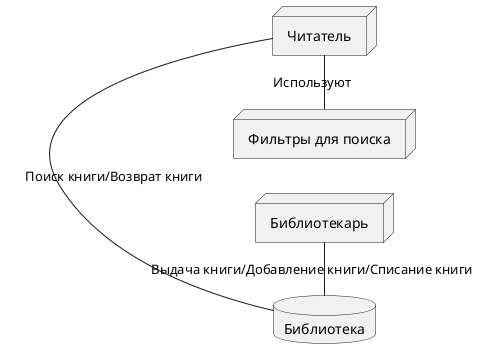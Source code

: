 @startuml 
left to right direction
database Библиотека
node Читатель
node Библиотекарь
node "Фильтры для поиска"

Читатель - Библиотека: Поиск книги/Возврат книги
Библиотекарь - Библиотека: Выдача книги/Добавление книги/Списание книги
Читатель - "Фильтры для поиска": Используют

@enduml
